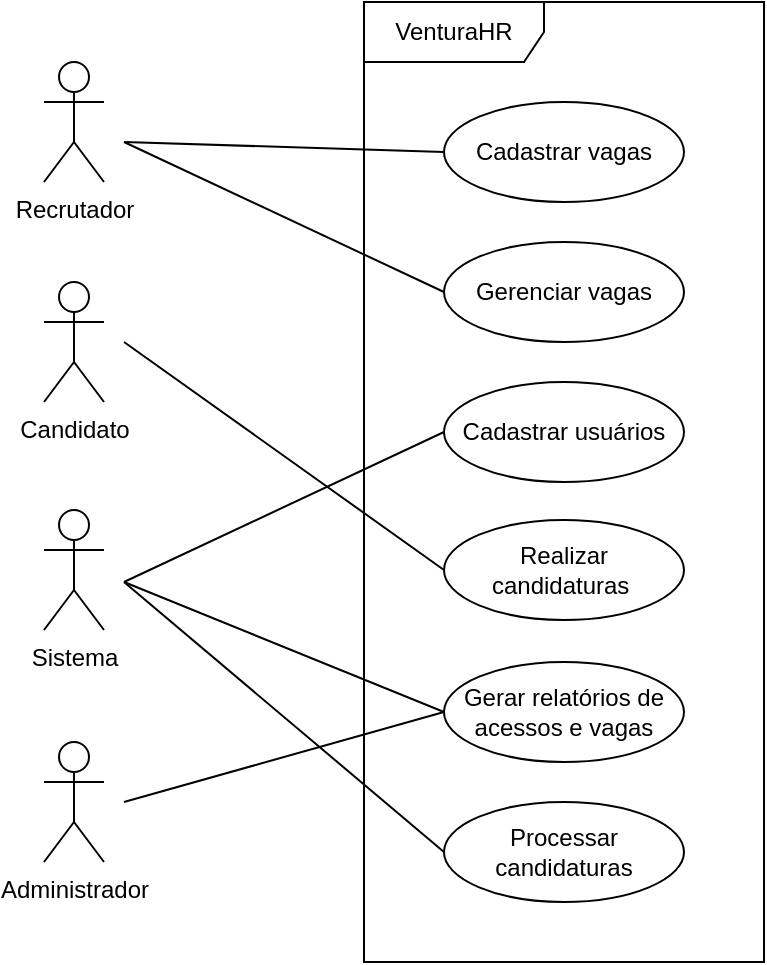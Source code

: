 <mxfile version="13.5.7" type="device"><diagram id="EduitXX9ntnvjSbDl8R_" name="Page-1"><mxGraphModel dx="1039" dy="601" grid="1" gridSize="10" guides="1" tooltips="1" connect="1" arrows="1" fold="1" page="1" pageScale="1" pageWidth="850" pageHeight="1100" math="0" shadow="0"><root><mxCell id="0"/><mxCell id="1" parent="0"/><mxCell id="37RjEr01b2LIyAYmklqw-7" value="VenturaHR" style="shape=umlFrame;whiteSpace=wrap;html=1;width=90;height=30;" vertex="1" parent="1"><mxGeometry x="240" y="50" width="200" height="480" as="geometry"/></mxCell><mxCell id="37RjEr01b2LIyAYmklqw-1" value="Recrutador" style="shape=umlActor;verticalLabelPosition=bottom;verticalAlign=top;html=1;outlineConnect=0;" vertex="1" parent="1"><mxGeometry x="80" y="80" width="30" height="60" as="geometry"/></mxCell><mxCell id="37RjEr01b2LIyAYmklqw-2" value="Cadastrar vagas" style="ellipse;whiteSpace=wrap;html=1;" vertex="1" parent="1"><mxGeometry x="280" y="100" width="120" height="50" as="geometry"/></mxCell><mxCell id="37RjEr01b2LIyAYmklqw-3" value="Gerenciar vagas" style="ellipse;whiteSpace=wrap;html=1;" vertex="1" parent="1"><mxGeometry x="280" y="170" width="120" height="50" as="geometry"/></mxCell><mxCell id="37RjEr01b2LIyAYmklqw-4" value="Cadastrar usuários" style="ellipse;whiteSpace=wrap;html=1;" vertex="1" parent="1"><mxGeometry x="280" y="240" width="120" height="50" as="geometry"/></mxCell><mxCell id="37RjEr01b2LIyAYmklqw-5" value="Realizar candidaturas&amp;nbsp;" style="ellipse;whiteSpace=wrap;html=1;" vertex="1" parent="1"><mxGeometry x="280" y="309" width="120" height="50" as="geometry"/></mxCell><mxCell id="37RjEr01b2LIyAYmklqw-8" value="Candidato" style="shape=umlActor;verticalLabelPosition=bottom;verticalAlign=top;html=1;outlineConnect=0;" vertex="1" parent="1"><mxGeometry x="80" y="190" width="30" height="60" as="geometry"/></mxCell><mxCell id="37RjEr01b2LIyAYmklqw-9" value="Sistema" style="shape=umlActor;verticalLabelPosition=bottom;verticalAlign=top;html=1;outlineConnect=0;" vertex="1" parent="1"><mxGeometry x="80" y="304" width="30" height="60" as="geometry"/></mxCell><mxCell id="37RjEr01b2LIyAYmklqw-10" value="Gerar relatórios de acessos e vagas" style="ellipse;whiteSpace=wrap;html=1;" vertex="1" parent="1"><mxGeometry x="280" y="380" width="120" height="50" as="geometry"/></mxCell><mxCell id="37RjEr01b2LIyAYmklqw-11" value="Processar candidaturas" style="ellipse;whiteSpace=wrap;html=1;" vertex="1" parent="1"><mxGeometry x="280" y="450" width="120" height="50" as="geometry"/></mxCell><mxCell id="37RjEr01b2LIyAYmklqw-12" value="Administrador" style="shape=umlActor;verticalLabelPosition=bottom;verticalAlign=top;html=1;outlineConnect=0;" vertex="1" parent="1"><mxGeometry x="80" y="420" width="30" height="60" as="geometry"/></mxCell><mxCell id="37RjEr01b2LIyAYmklqw-20" value="" style="endArrow=none;html=1;entryX=0;entryY=0.5;entryDx=0;entryDy=0;" edge="1" parent="1" target="37RjEr01b2LIyAYmklqw-2"><mxGeometry width="50" height="50" relative="1" as="geometry"><mxPoint x="120" y="120" as="sourcePoint"/><mxPoint x="180" y="70" as="targetPoint"/></mxGeometry></mxCell><mxCell id="37RjEr01b2LIyAYmklqw-21" value="" style="endArrow=none;html=1;entryX=0;entryY=0.5;entryDx=0;entryDy=0;" edge="1" parent="1" target="37RjEr01b2LIyAYmklqw-3"><mxGeometry width="50" height="50" relative="1" as="geometry"><mxPoint x="120" y="120" as="sourcePoint"/><mxPoint x="285" y="140" as="targetPoint"/></mxGeometry></mxCell><mxCell id="37RjEr01b2LIyAYmklqw-22" value="" style="endArrow=none;html=1;entryX=0;entryY=0.5;entryDx=0;entryDy=0;" edge="1" parent="1" target="37RjEr01b2LIyAYmklqw-5"><mxGeometry width="50" height="50" relative="1" as="geometry"><mxPoint x="120" y="220" as="sourcePoint"/><mxPoint x="275" y="295" as="targetPoint"/></mxGeometry></mxCell><mxCell id="37RjEr01b2LIyAYmklqw-23" value="" style="endArrow=none;html=1;entryX=0;entryY=0.5;entryDx=0;entryDy=0;" edge="1" parent="1" target="37RjEr01b2LIyAYmklqw-4"><mxGeometry width="50" height="50" relative="1" as="geometry"><mxPoint x="120" y="340" as="sourcePoint"/><mxPoint x="285" y="455" as="targetPoint"/></mxGeometry></mxCell><mxCell id="37RjEr01b2LIyAYmklqw-24" value="" style="endArrow=none;html=1;entryX=0;entryY=0.5;entryDx=0;entryDy=0;" edge="1" parent="1" target="37RjEr01b2LIyAYmklqw-11"><mxGeometry width="50" height="50" relative="1" as="geometry"><mxPoint x="120" y="340" as="sourcePoint"/><mxPoint x="295" y="275" as="targetPoint"/></mxGeometry></mxCell><mxCell id="37RjEr01b2LIyAYmklqw-25" value="" style="endArrow=none;html=1;entryX=0;entryY=0.5;entryDx=0;entryDy=0;" edge="1" parent="1" target="37RjEr01b2LIyAYmklqw-10"><mxGeometry width="50" height="50" relative="1" as="geometry"><mxPoint x="120" y="340" as="sourcePoint"/><mxPoint x="275" y="505" as="targetPoint"/></mxGeometry></mxCell><mxCell id="37RjEr01b2LIyAYmklqw-28" value="" style="endArrow=none;html=1;entryX=0;entryY=0.5;entryDx=0;entryDy=0;" edge="1" parent="1" target="37RjEr01b2LIyAYmklqw-10"><mxGeometry width="50" height="50" relative="1" as="geometry"><mxPoint x="120" y="450" as="sourcePoint"/><mxPoint x="285" y="585" as="targetPoint"/></mxGeometry></mxCell></root></mxGraphModel></diagram></mxfile>
